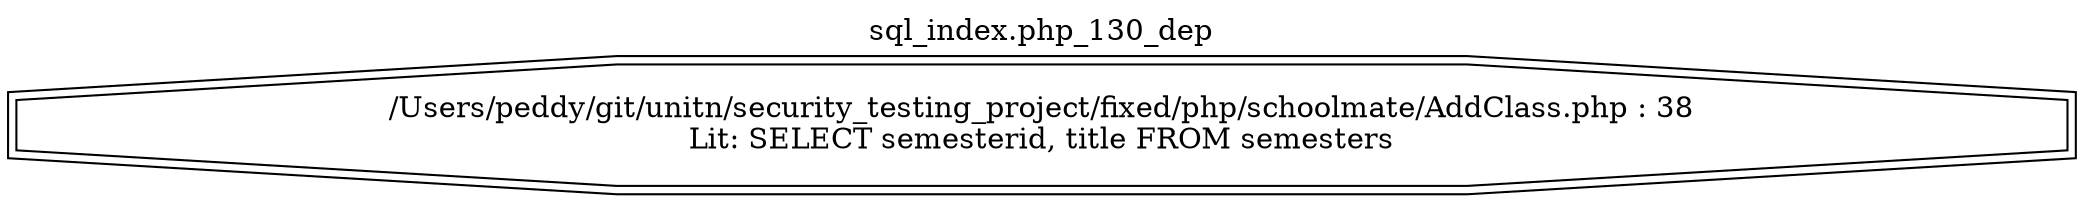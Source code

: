 digraph cfg {
  label="sql_index.php_130_dep";
  labelloc=t;
  n1 [shape=doubleoctagon, label="/Users/peddy/git/unitn/security_testing_project/fixed/php/schoolmate/AddClass.php : 38\nLit: SELECT semesterid, title FROM semesters\n"];
}
